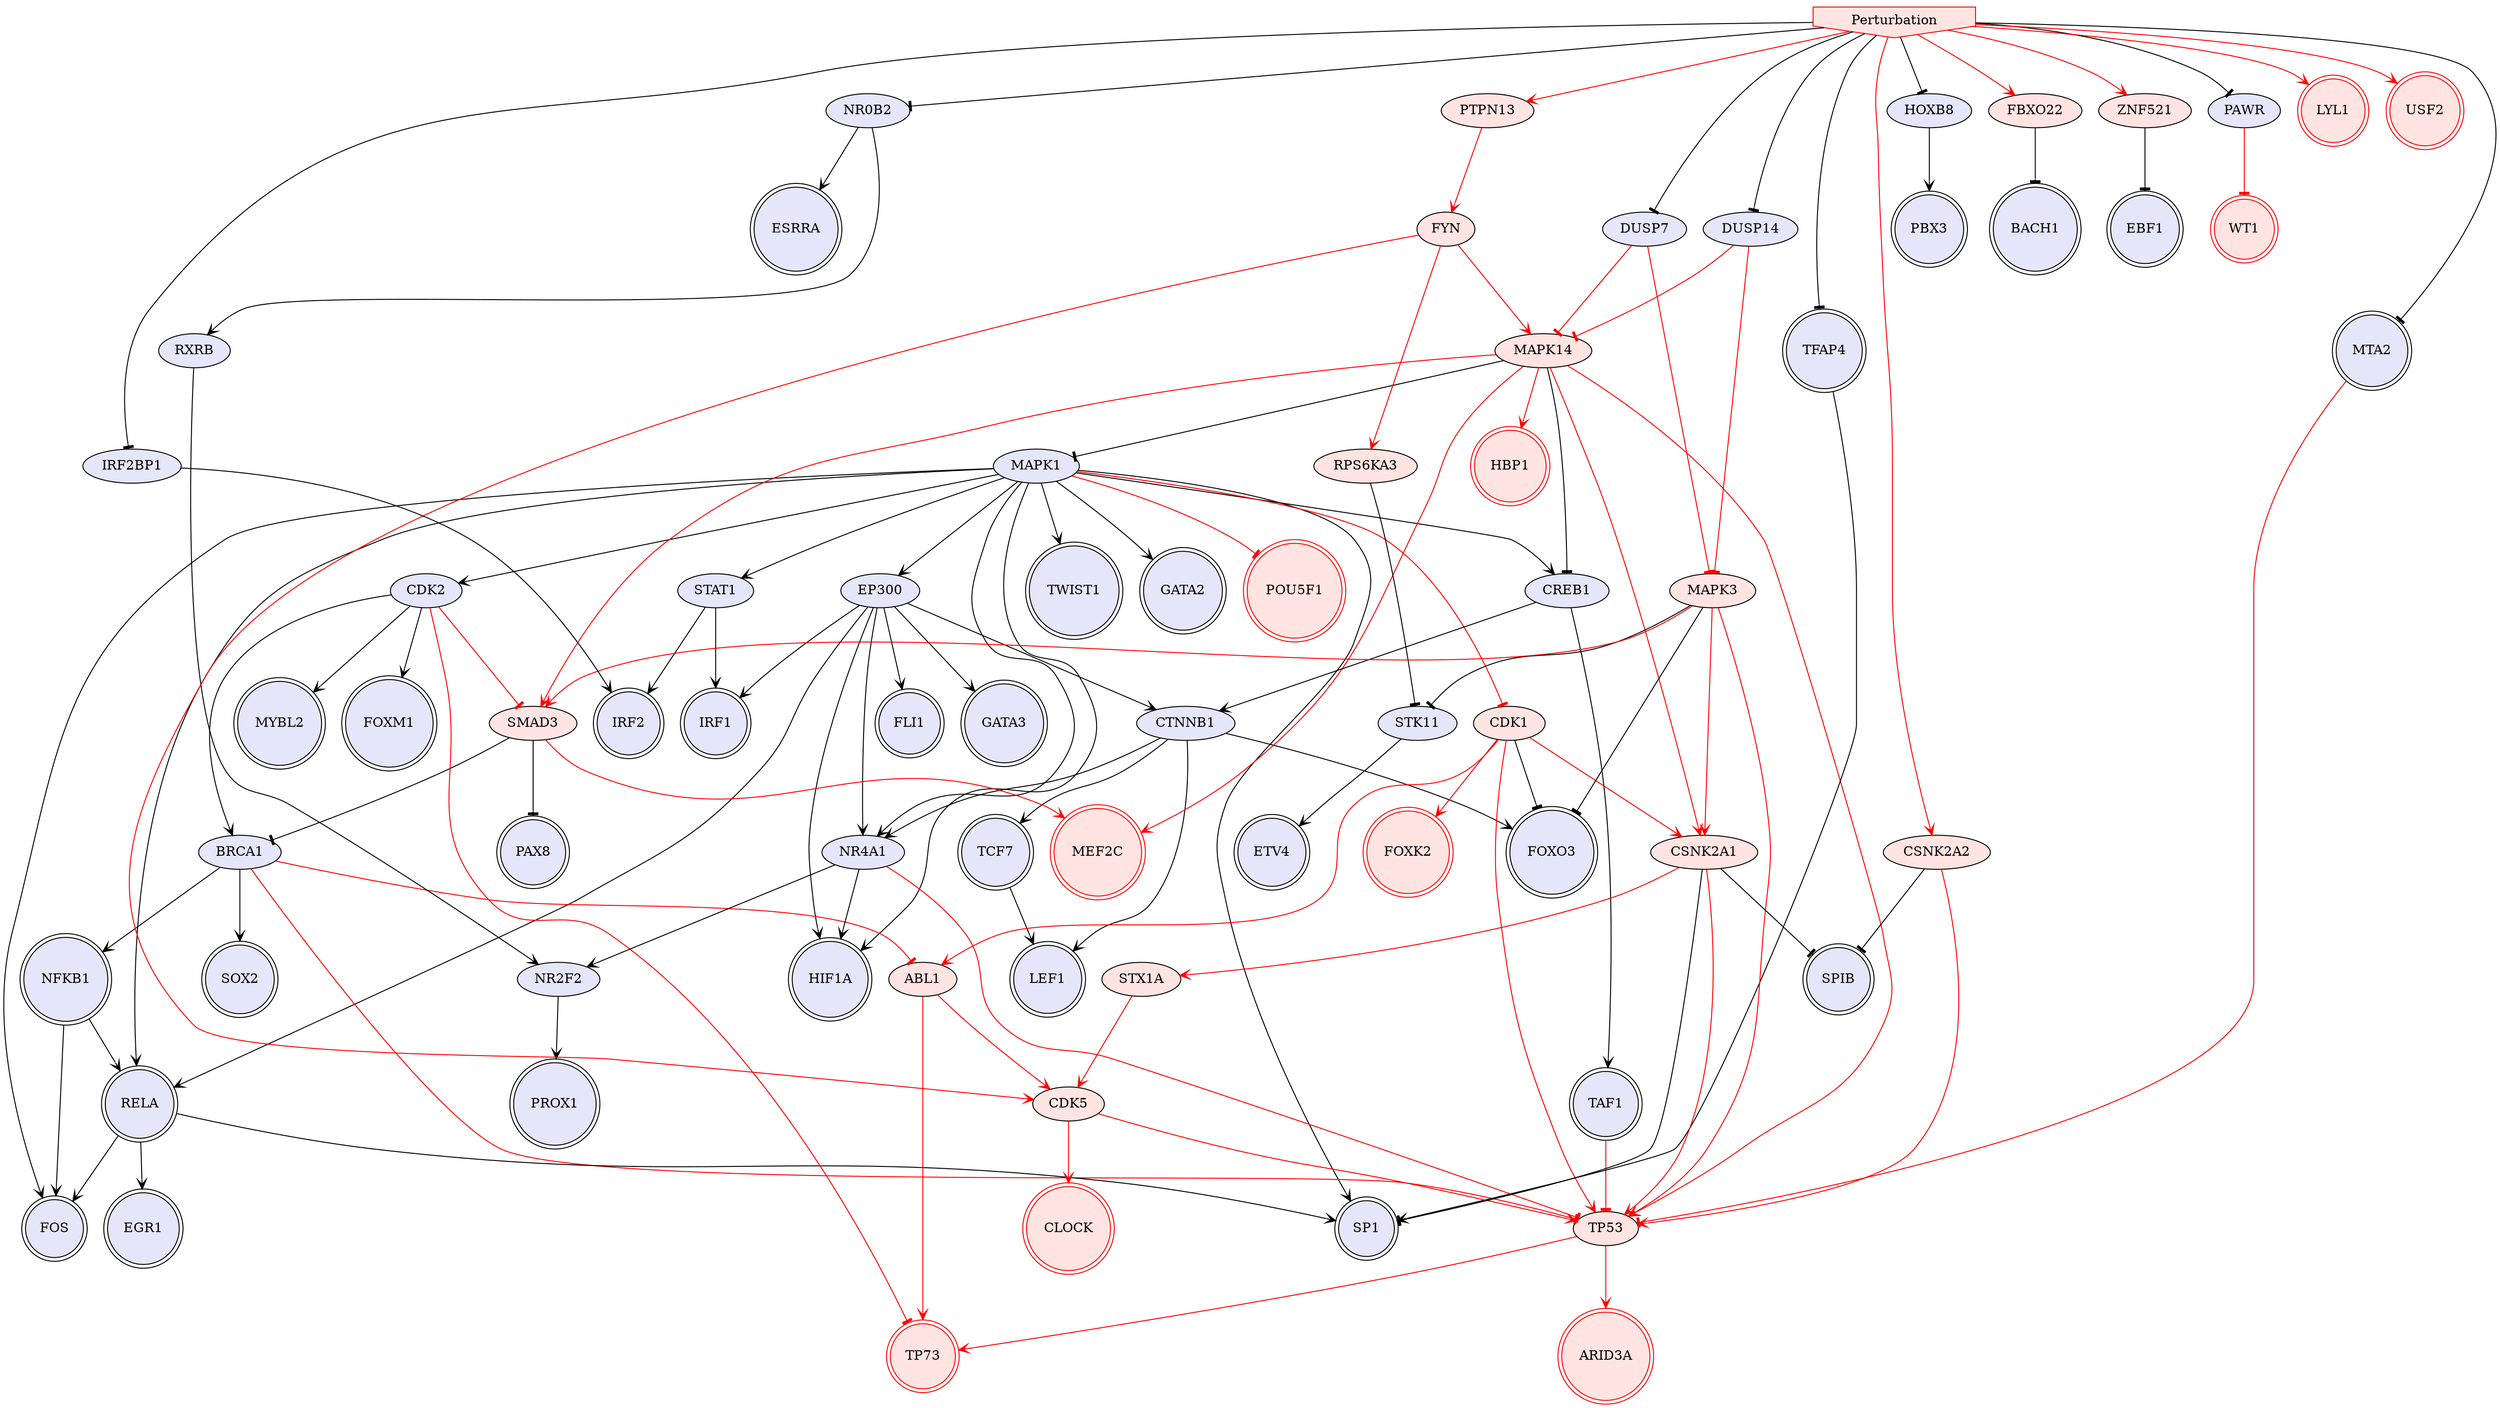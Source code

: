 digraph {

STAT1->IRF1 [penwidth=1, color=black, arrowhead="vee"]
CTNNB1->FOXO3 [penwidth=1, color=black, arrowhead="vee"]
EP300->CTNNB1 [penwidth=1, color=black, arrowhead="vee"]
MAPK1->HIF1A [penwidth=1, color=black, arrowhead="vee"]
EP300->HIF1A [penwidth=1, color=black, arrowhead="vee"]
MAPK14->MAPK1 [penwidth=1, color=black, arrowhead="tee"]
BRCA1->SOX2 [penwidth=1, color=black, arrowhead="vee"]
CTNNB1->LEF1 [penwidth=1, color=black, arrowhead="vee"]
CTNNB1->TCF7 [penwidth=1, color=black, arrowhead="vee"]
NR2F2->PROX1 [penwidth=1, color=black, arrowhead="vee"]
MAPK14->CREB1 [penwidth=1, color=black, arrowhead="tee"]
CREB1->CTNNB1 [penwidth=1, color=black, arrowhead="vee"]
NR0B2->RXRB [penwidth=1, color=black, arrowhead="vee"]
RXRB->NR2F2 [penwidth=1, color=black, arrowhead="vee"]
NR0B2->ESRRA [penwidth=1, color=black, arrowhead="vee"]
MAPK1->FOS [penwidth=1, color=black, arrowhead="vee"]
TCF7->LEF1 [penwidth=1, color=black, arrowhead="vee"]
CREB1->TAF1 [penwidth=1, color=black, arrowhead="vee"]
EP300->RELA [penwidth=1, color=black, arrowhead="vee"]
NFKB1->RELA [penwidth=1, color=black, arrowhead="vee"]
CSNK2A2->SPIB [penwidth=1, color=black, arrowhead="tee"]
HOXB8->PBX3 [penwidth=1, color=black, arrowhead="vee"]
RELA->EGR1 [penwidth=1, color=black, arrowhead="vee"]
RELA->SP1 [penwidth=1, color=black, arrowhead="vee"]
RPS6KA3->STK11 [penwidth=1, color=black, arrowhead="tee"]
SMAD3->PAX8 [penwidth=1, color=black, arrowhead="tee"]
MAPK1->EP300 [penwidth=1, color=black, arrowhead="vee"]
STAT1->IRF2 [penwidth=1, color=black, arrowhead="vee"]
EP300->FLI1 [penwidth=1, color=black, arrowhead="vee"]
TFAP4->SP1 [penwidth=1, color=black, arrowhead="vee"]
FBXO22->BACH1 [penwidth=1, color=black, arrowhead="tee"]
ZNF521->EBF1 [penwidth=1, color=black, arrowhead="tee"]
CDK1->FOXO3 [penwidth=1, color=black, arrowhead="tee"]
CDK2->BRCA1 [penwidth=1, color=black, arrowhead="vee"]
CDK2->MYBL2 [penwidth=1, color=black, arrowhead="vee"]
MAPK1->CDK2 [penwidth=1, color=black, arrowhead="vee"]
MAPK1->SP1 [penwidth=1, color=black, arrowhead="vee"]
MAPK1->TWIST1 [penwidth=1, color=black, arrowhead="vee"]
CDK2->FOXM1 [penwidth=1, color=black, arrowhead="vee"]
MAPK1->RELA [penwidth=1, color=black, arrowhead="vee"]
MAPK1->CREB1 [penwidth=1, color=black, arrowhead="vee"]
MAPK1->STAT1 [penwidth=1, color=black, arrowhead="vee"]
STK11->ETV4 [penwidth=1, color=black, arrowhead="vee"]
EP300->GATA3 [penwidth=1, color=black, arrowhead="vee"]
SMAD3->BRCA1 [penwidth=1, color=black, arrowhead="tee"]
EP300->IRF1 [penwidth=1, color=black, arrowhead="vee"]
BRCA1->NFKB1 [penwidth=1, color=black, arrowhead="vee"]
MAPK1->GATA2 [penwidth=1, color=black, arrowhead="vee"]
NFKB1->FOS [penwidth=1, color=black, arrowhead="vee"]
RELA->FOS [penwidth=1, color=black, arrowhead="vee"]
Perturbation->HOXB8 [penwidth=1, color=black, arrowhead="tee"]
Perturbation->MTA2 [penwidth=1, color=black, arrowhead="tee"]
Perturbation->NR0B2 [penwidth=1, color=black, arrowhead="tee"]
Perturbation->PAWR [penwidth=1, color=black, arrowhead="tee"]
Perturbation->TFAP4 [penwidth=1, color=black, arrowhead="tee"]
TP53->ARID3A [penwidth=1, color=red, arrowhead="vee"]
TP53->TP73 [penwidth=1, color=red, arrowhead="vee"]
MAPK1->CDK1 [penwidth=1, color=red, arrowhead="tee"]
MAPK14->MEF2C [penwidth=1, color=red, arrowhead="vee"]
SMAD3->MEF2C [penwidth=1, color=red, arrowhead="vee"]
MAPK14->SMAD3 [penwidth=1, color=red, arrowhead="vee"]
TAF1->TP53 [penwidth=1, color=red, arrowhead="tee"]
MAPK14->TP53 [penwidth=1, color=red, arrowhead="vee"]
CDK5->TP53 [penwidth=1, color=red, arrowhead="vee"]
CDK1->TP53 [penwidth=1, color=red, arrowhead="vee"]
CDK1->FOXK2 [penwidth=1, color=red, arrowhead="vee"]
CDK2->SMAD3 [penwidth=1, color=red, arrowhead="tee"]
CDK2->TP73 [penwidth=1, color=red, arrowhead="tee"]
CDK5->CLOCK [penwidth=1, color=red, arrowhead="vee"]
FYN->MAPK14 [penwidth=1, color=red, arrowhead="vee"]
FYN->RPS6KA3 [penwidth=1, color=red, arrowhead="vee"]
FYN->CDK5 [penwidth=1, color=red, arrowhead="vee"]
MAPK14->HBP1 [penwidth=1, color=red, arrowhead="vee"]
MAPK1->POU5F1 [penwidth=1, color=red, arrowhead="tee"]
PAWR->WT1 [penwidth=1, color=red, arrowhead="tee"]
BRCA1->TP53 [penwidth=1, color=red, arrowhead="tee"]
PTPN13->FYN [penwidth=1, color=red, arrowhead="vee"]
CSNK2A2->TP53 [penwidth=1, color=red, arrowhead="vee"]
MTA2->TP53 [penwidth=1, color=red, arrowhead="tee"]
Perturbation->CSNK2A2 [penwidth=1, color=red, arrowhead="vee"]
Perturbation->FBXO22 [penwidth=1, color=red, arrowhead="vee"]
Perturbation->LYL1 [penwidth=1, color=red, arrowhead="vee"]
Perturbation->PTPN13 [penwidth=1, color=red, arrowhead="vee"]
Perturbation->USF2 [penwidth=1, color=red, arrowhead="vee"]
Perturbation->ZNF521 [penwidth=1, color=red, arrowhead="vee"]
NR4A1->NR2F2 [penwidth=1, color=black, arrowhead="vee"]
CTNNB1->NR4A1 [penwidth=1, color=black, arrowhead="vee"]
MAPK3->STK11 [penwidth=1, color=black, arrowhead="tee"]
CSNK2A1->SP1 [penwidth=1, color=black, arrowhead="tee"]
CSNK2A1->SPIB [penwidth=1, color=black, arrowhead="tee"]
IRF2BP1->IRF2 [penwidth=1, color=black, arrowhead="vee"]
MAPK3->FOXO3 [penwidth=1, color=black, arrowhead="tee"]
MAPK1->NR4A1 [penwidth=1, color=black, arrowhead="vee"]
EP300->NR4A1 [penwidth=1, color=black, arrowhead="vee"]
NR4A1->HIF1A [penwidth=1, color=black, arrowhead="vee"]
Perturbation->DUSP7 [penwidth=1, color=black, arrowhead="tee"]
Perturbation->IRF2BP1 [penwidth=1, color=black, arrowhead="tee"]
CDK1->CSNK2A1 [penwidth=1, color=red, arrowhead="vee"]
MAPK3->SMAD3 [penwidth=1, color=red, arrowhead="vee"]
MAPK14->CSNK2A1 [penwidth=1, color=red, arrowhead="vee"]
CSNK2A1->TP53 [penwidth=1, color=red, arrowhead="vee"]
DUSP7->MAPK14 [penwidth=1, color=red, arrowhead="tee"]
MAPK3->CSNK2A1 [penwidth=1, color=red, arrowhead="vee"]
MAPK3->TP53 [penwidth=1, color=red, arrowhead="vee"]
CSNK2A1->STX1A [penwidth=1, color=red, arrowhead="vee"]
DUSP7->MAPK3 [penwidth=1, color=red, arrowhead="tee"]
NR4A1->TP53 [penwidth=1, color=red, arrowhead="tee"]
STX1A->CDK5 [penwidth=1, color=red, arrowhead="vee"]
Perturbation->DUSP14 [penwidth=1, color=black, arrowhead="tee"]
ABL1->TP73 [penwidth=1, color=red, arrowhead="vee"]
ABL1->CDK5 [penwidth=1, color=red, arrowhead="vee"]
BRCA1->ABL1 [penwidth=1, color=red, arrowhead="tee"]
DUSP14->MAPK3 [penwidth=1, color=red, arrowhead="tee"]
DUSP14->MAPK14 [penwidth=1, color=red, arrowhead="tee"]
CDK1->ABL1 [penwidth=1, color=red, arrowhead="vee"]
Perturbation [style=filled, color=red, fillcolor=mistyrose, shape=invhouse];
WT1 [style=filled, color=red, fillcolor=mistyrose, shape=doublecircle];
FOXM1 [style=filled, color=black, fillcolor=lavender, shape=doublecircle];
RELA [style=filled, color=black, fillcolor=lavender, shape=doublecircle];
TAF1 [style=filled, color=black, fillcolor=lavender, shape=doublecircle];
TCF7 [style=filled, color=black, fillcolor=lavender, shape=doublecircle];
FOXK2 [style=filled, color=red, fillcolor=mistyrose, shape=doublecircle];
CLOCK [style=filled, color=red, fillcolor=mistyrose, shape=doublecircle];
PAX8 [style=filled, color=black, fillcolor=lavender, shape=doublecircle];
USF2 [style=filled, color=red, fillcolor=mistyrose, shape=doublecircle];
IRF1 [style=filled, color=black, fillcolor=lavender, shape=doublecircle];
FLI1 [style=filled, color=black, fillcolor=lavender, shape=doublecircle];
ETV4 [style=filled, color=black, fillcolor=lavender, shape=doublecircle];
SP1 [style=filled, color=black, fillcolor=lavender, shape=doublecircle];
SOX2 [style=filled, color=black, fillcolor=lavender, shape=doublecircle];
GATA2 [style=filled, color=black, fillcolor=lavender, shape=doublecircle];
MEF2C [style=filled, color=red, fillcolor=mistyrose, shape=doublecircle];
PROX1 [style=filled, color=black, fillcolor=lavender, shape=doublecircle];
ARID3A [style=filled, color=red, fillcolor=mistyrose, shape=doublecircle];
GATA3 [style=filled, color=black, fillcolor=lavender, shape=doublecircle];
MTA2 [style=filled, color=black, fillcolor=lavender, shape=doublecircle];
SPIB [style=filled, color=black, fillcolor=lavender, shape=doublecircle];
HIF1A [style=filled, color=black, fillcolor=lavender, shape=doublecircle];
NFKB1 [style=filled, color=black, fillcolor=lavender, shape=doublecircle];
EGR1 [style=filled, color=black, fillcolor=lavender, shape=doublecircle];
FOS [style=filled, color=black, fillcolor=lavender, shape=doublecircle];
ESRRA [style=filled, color=black, fillcolor=lavender, shape=doublecircle];
TWIST1 [style=filled, color=black, fillcolor=lavender, shape=doublecircle];
TFAP4 [style=filled, color=black, fillcolor=lavender, shape=doublecircle];
PBX3 [style=filled, color=black, fillcolor=lavender, shape=doublecircle];
EBF1 [style=filled, color=black, fillcolor=lavender, shape=doublecircle];
TP73 [style=filled, color=red, fillcolor=mistyrose, shape=doublecircle];
MYBL2 [style=filled, color=black, fillcolor=lavender, shape=doublecircle];
POU5F1 [style=filled, color=red, fillcolor=mistyrose, shape=doublecircle];
LYL1 [style=filled, color=red, fillcolor=mistyrose, shape=doublecircle];
BACH1 [style=filled, color=black, fillcolor=lavender, shape=doublecircle];
IRF2 [style=filled, color=black, fillcolor=lavender, shape=doublecircle];
FOXO3 [style=filled, color=black, fillcolor=lavender, shape=doublecircle];
LEF1 [style=filled, color=black, fillcolor=lavender, shape=doublecircle];
HBP1 [style=filled, color=red, fillcolor=mistyrose, shape=doublecircle];
STAT1 [style=filled, fillcolor=lavender];
CTNNB1 [style=filled, fillcolor=lavender];
EP300 [style=filled, fillcolor=lavender];
MAPK1 [style=filled, fillcolor=lavender];
MAPK14 [style=filled, fillcolor=mistyrose];
BRCA1 [style=filled, fillcolor=lavender];
NR2F2 [style=filled, fillcolor=lavender];
CREB1 [style=filled, fillcolor=lavender];
NR0B2 [style=filled, fillcolor=lavender];
RXRB [style=filled, fillcolor=lavender];
CSNK2A2 [style=filled, fillcolor=mistyrose];
HOXB8 [style=filled, fillcolor=lavender];
RPS6KA3 [style=filled, fillcolor=mistyrose];
SMAD3 [style=filled, fillcolor=mistyrose];
FBXO22 [style=filled, fillcolor=mistyrose];
ZNF521 [style=filled, fillcolor=mistyrose];
CDK1 [style=filled, fillcolor=mistyrose];
CDK2 [style=filled, fillcolor=lavender];
STK11 [style=filled, fillcolor=lavender];
TP53 [style=filled, fillcolor=mistyrose];
CDK5 [style=filled, fillcolor=mistyrose];
FYN [style=filled, fillcolor=mistyrose];
PAWR [style=filled, fillcolor=lavender];
PTPN13 [style=filled, fillcolor=mistyrose];
NR4A1 [style=filled, fillcolor=lavender];
MAPK3 [style=filled, fillcolor=mistyrose];
CSNK2A1 [style=filled, fillcolor=mistyrose];
IRF2BP1 [style=filled, fillcolor=lavender];
DUSP7 [style=filled, fillcolor=lavender];
STX1A [style=filled, fillcolor=mistyrose];
ABL1 [style=filled, fillcolor=mistyrose];
DUSP14 [style=filled, fillcolor=lavender];


}
